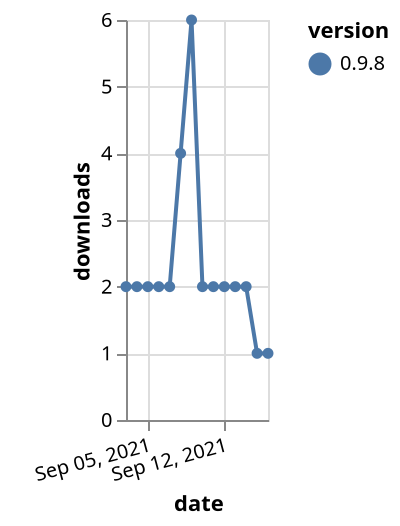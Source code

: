 {"$schema": "https://vega.github.io/schema/vega-lite/v5.json", "description": "A simple bar chart with embedded data.", "data": {"values": [{"date": "2021-09-03", "total": 9051, "delta": 2, "version": "0.9.8"}, {"date": "2021-09-04", "total": 9053, "delta": 2, "version": "0.9.8"}, {"date": "2021-09-05", "total": 9055, "delta": 2, "version": "0.9.8"}, {"date": "2021-09-06", "total": 9057, "delta": 2, "version": "0.9.8"}, {"date": "2021-09-07", "total": 9059, "delta": 2, "version": "0.9.8"}, {"date": "2021-09-08", "total": 9063, "delta": 4, "version": "0.9.8"}, {"date": "2021-09-09", "total": 9069, "delta": 6, "version": "0.9.8"}, {"date": "2021-09-10", "total": 9071, "delta": 2, "version": "0.9.8"}, {"date": "2021-09-11", "total": 9073, "delta": 2, "version": "0.9.8"}, {"date": "2021-09-12", "total": 9075, "delta": 2, "version": "0.9.8"}, {"date": "2021-09-13", "total": 9077, "delta": 2, "version": "0.9.8"}, {"date": "2021-09-14", "total": 9079, "delta": 2, "version": "0.9.8"}, {"date": "2021-09-15", "total": 9080, "delta": 1, "version": "0.9.8"}, {"date": "2021-09-16", "total": 9081, "delta": 1, "version": "0.9.8"}]}, "width": "container", "mark": {"type": "line", "point": {"filled": true}}, "encoding": {"x": {"field": "date", "type": "temporal", "timeUnit": "yearmonthdate", "title": "date", "axis": {"labelAngle": -15}}, "y": {"field": "delta", "type": "quantitative", "title": "downloads"}, "color": {"field": "version", "type": "nominal"}, "tooltip": {"field": "delta"}}}